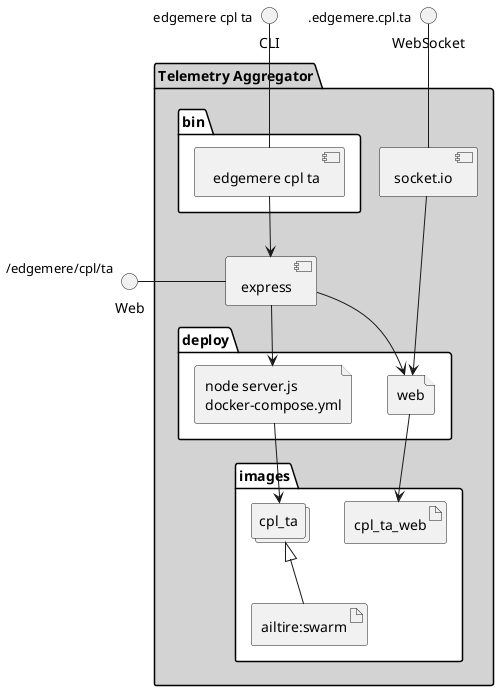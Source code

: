 @startuml
  interface CLI
  interface Web
  interface WebSocket
package "Telemetry Aggregator" #lightgray {
  component express as REST
  component socket.io as socket
  folder bin #ffffff {
    component " edgemere cpl ta" as binName
  }
  binName --> REST

  folder deploy #ffffff {
      file "node server.js\ndocker-compose.yml" as cpl_ta_container
      REST --> cpl_ta_container

  
    file "web" as web_container
    REST --> web_container
    socket ---> web_container
  
  }
  folder images #ffffff {
    collections "cpl_ta" as cpl_taimage
    artifact "ailtire:swarm" as ailtireswarm
    cpl_taimage <|-- ailtireswarm
    cpl_ta_container --> cpl_taimage

  
      artifact cpl_ta_web
      web_container --> cpl_ta_web
    
  }
}
CLI " edgemere cpl ta" -- binName
Web "/edgemere/cpl/ta" - REST
WebSocket ".edgemere.cpl.ta" -- socket

@enduml
